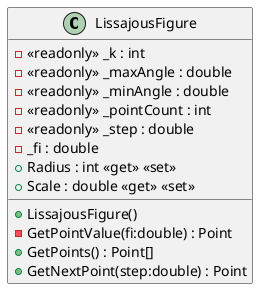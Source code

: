 @startuml
class LissajousFigure {
    - <<readonly>> _k : int
    - <<readonly>> _maxAngle : double
    - <<readonly>> _minAngle : double
    - <<readonly>> _pointCount : int
    - <<readonly>> _step : double
    - _fi : double
    + LissajousFigure()
    + Radius : int <<get>> <<set>>
    + Scale : double <<get>> <<set>>
    - GetPointValue(fi:double) : Point
    + GetPoints() : Point[]
    + GetNextPoint(step:double) : Point
}
@enduml

